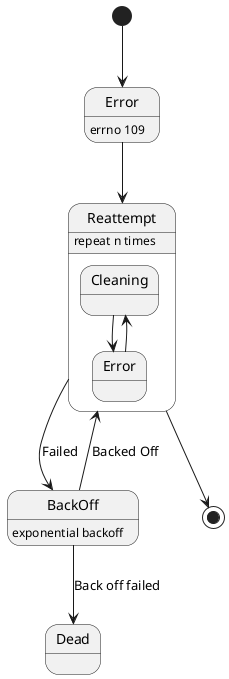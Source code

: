 @startuml
    Error : errno 109
    Reattempt : repeat n times
    state Reattempt {
        Cleaning --> ReattemptError
        ReattemptError --> Cleaning
        state "Error" as ReattemptError
    }
    [*] --> Error 
    Error --> Reattempt
    Reattempt --> BackOff : Failed
    Reattempt --> [*]
    BackOff --> Reattempt : Backed Off
    BackOff --> Dead : Back off failed
    BackOff : exponential backoff
@enduml
